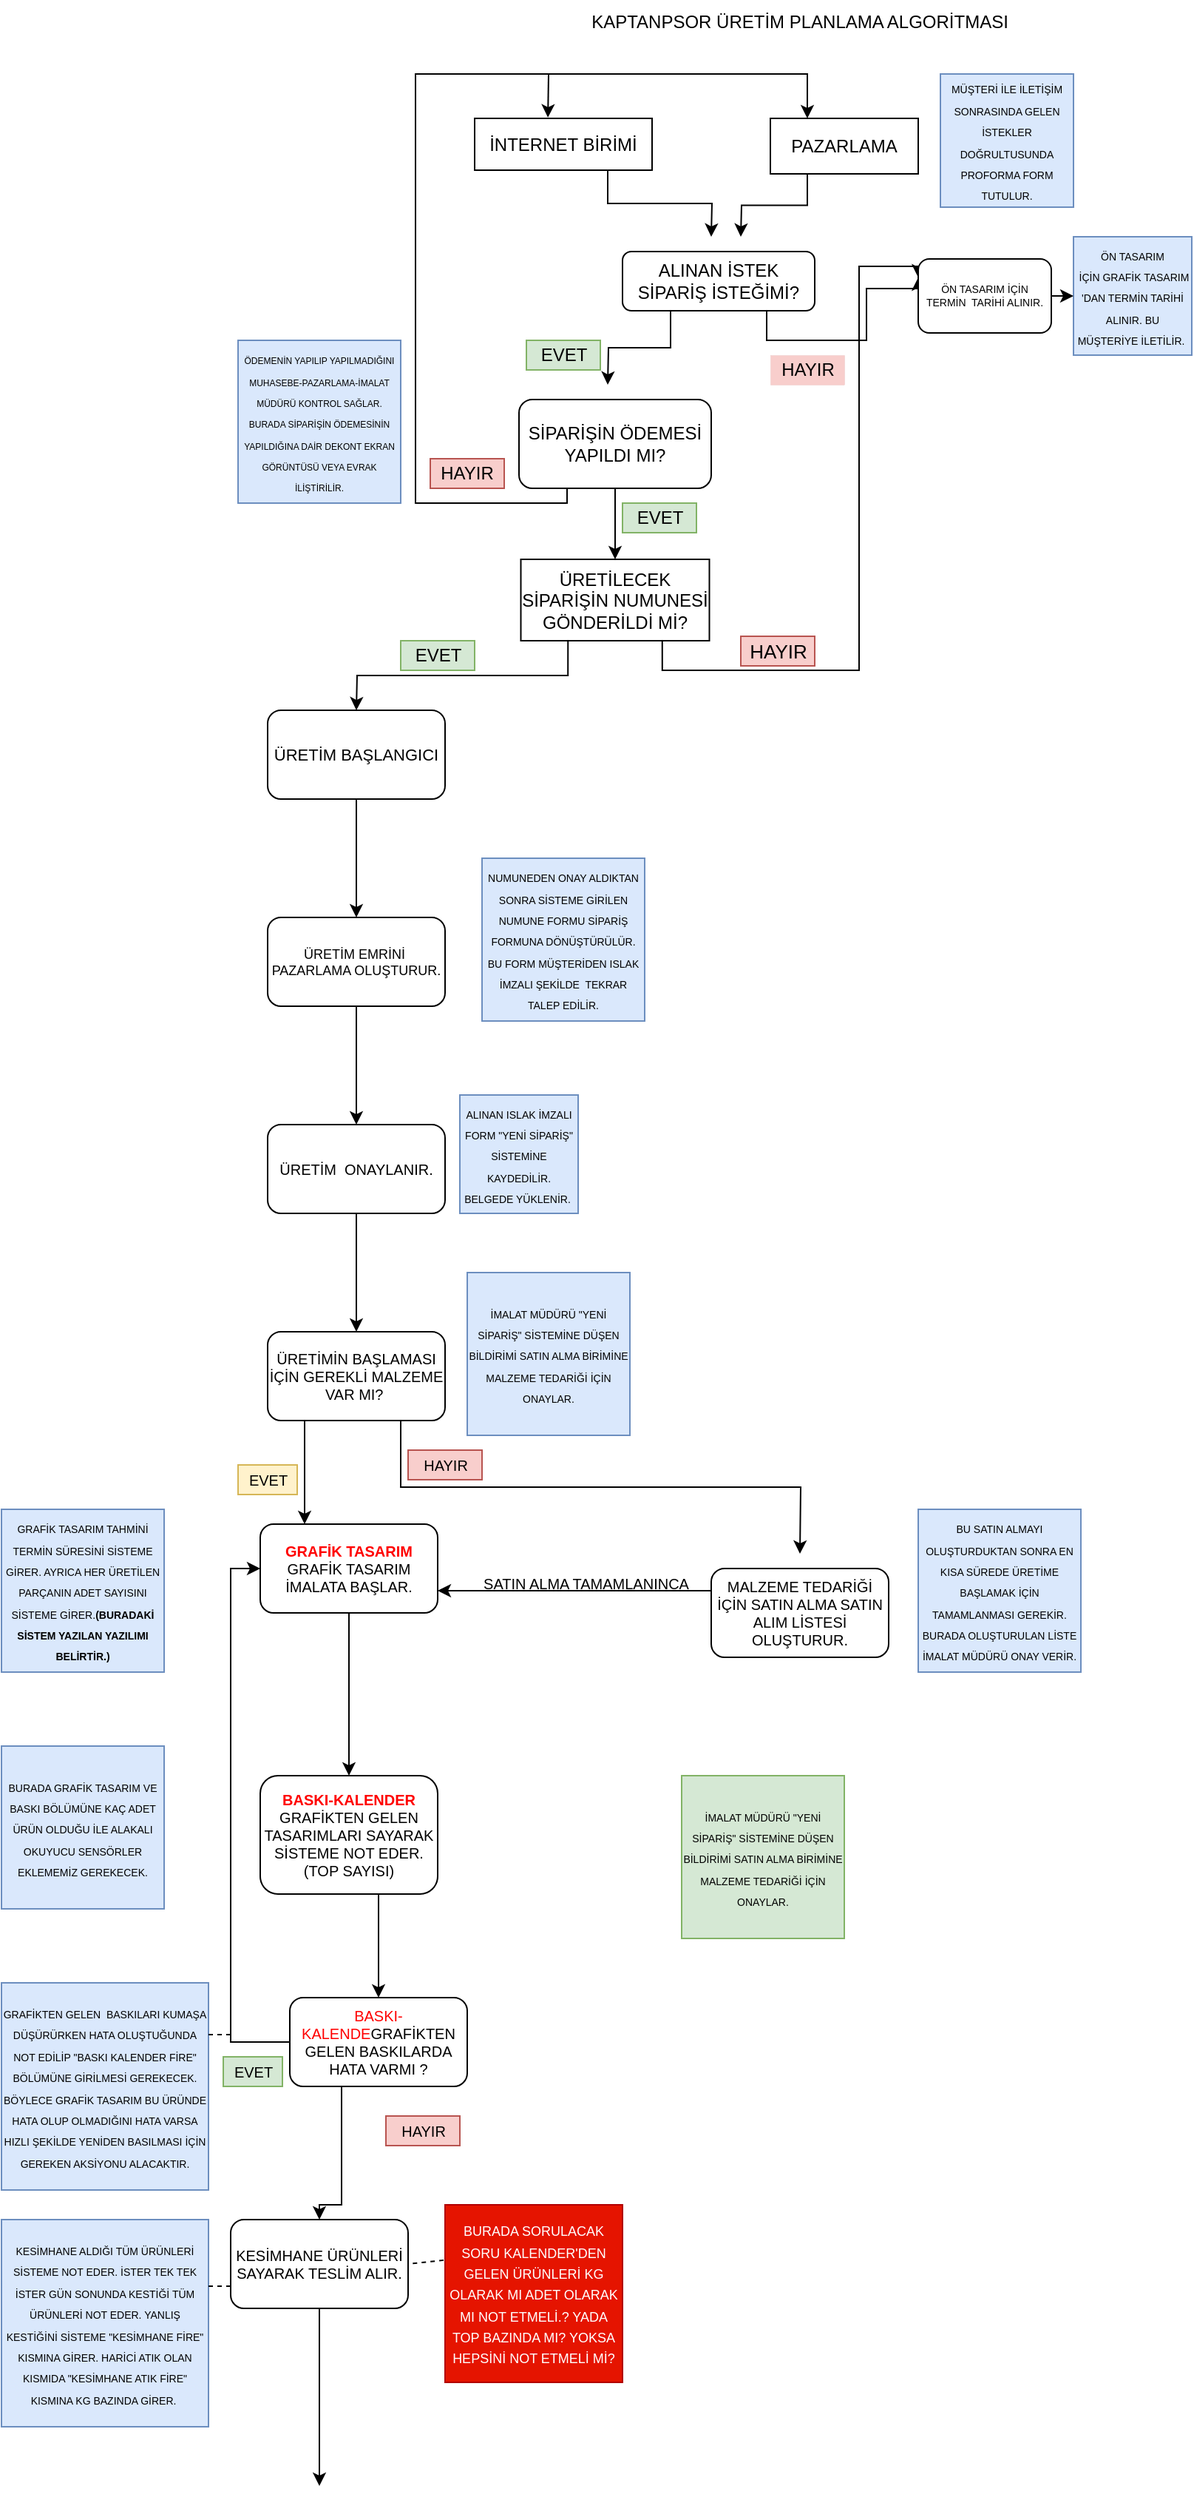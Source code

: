<mxfile version="15.9.1" type="github" pages="2">
  <diagram name="Page-1" id="edf60f1a-56cd-e834-aa8a-f176f3a09ee4">
    <mxGraphModel dx="1021" dy="585" grid="1" gridSize="10" guides="1" tooltips="1" connect="1" arrows="1" fold="1" page="1" pageScale="1" pageWidth="827" pageHeight="1169" background="none" math="0" shadow="0">
      <root>
        <mxCell id="0" />
        <mxCell id="1" parent="0" />
        <mxCell id="hxnvGN7nutHtc66c366s-6" value="KAPTANPSOR ÜRETİM PLANLAMA ALGORİTMASI" style="text;html=1;strokeColor=none;fillColor=none;align=center;verticalAlign=middle;whiteSpace=wrap;rounded=0;" vertex="1" parent="1">
          <mxGeometry x="365" y="20" width="370" height="30" as="geometry" />
        </mxCell>
        <mxCell id="hxnvGN7nutHtc66c366s-13" style="edgeStyle=orthogonalEdgeStyle;rounded=0;orthogonalLoop=1;jettySize=auto;html=1;exitX=0.25;exitY=1;exitDx=0;exitDy=0;" edge="1" parent="1" source="hxnvGN7nutHtc66c366s-8">
          <mxGeometry relative="1" as="geometry">
            <mxPoint x="510" y="180" as="targetPoint" />
          </mxGeometry>
        </mxCell>
        <mxCell id="hxnvGN7nutHtc66c366s-8" value="PAZARLAMA&lt;br&gt;" style="rounded=0;whiteSpace=wrap;html=1;" vertex="1" parent="1">
          <mxGeometry x="530" y="100" width="100" height="37.5" as="geometry" />
        </mxCell>
        <mxCell id="hxnvGN7nutHtc66c366s-12" style="edgeStyle=orthogonalEdgeStyle;rounded=0;orthogonalLoop=1;jettySize=auto;html=1;exitX=0.75;exitY=1;exitDx=0;exitDy=0;" edge="1" parent="1" source="hxnvGN7nutHtc66c366s-9">
          <mxGeometry relative="1" as="geometry">
            <mxPoint x="490" y="180" as="targetPoint" />
          </mxGeometry>
        </mxCell>
        <mxCell id="hxnvGN7nutHtc66c366s-9" value="İNTERNET BİRİMİ" style="rounded=0;whiteSpace=wrap;html=1;" vertex="1" parent="1">
          <mxGeometry x="330" y="100" width="120" height="35" as="geometry" />
        </mxCell>
        <mxCell id="hxnvGN7nutHtc66c366s-17" style="edgeStyle=orthogonalEdgeStyle;rounded=0;orthogonalLoop=1;jettySize=auto;html=1;exitX=0.25;exitY=1;exitDx=0;exitDy=0;" edge="1" parent="1" source="hxnvGN7nutHtc66c366s-16">
          <mxGeometry relative="1" as="geometry">
            <mxPoint x="420" y="280" as="targetPoint" />
          </mxGeometry>
        </mxCell>
        <mxCell id="hxnvGN7nutHtc66c366s-53" style="edgeStyle=orthogonalEdgeStyle;rounded=0;orthogonalLoop=1;jettySize=auto;html=1;exitX=0.75;exitY=1;exitDx=0;exitDy=0;entryX=0;entryY=0.25;entryDx=0;entryDy=0;fontSize=6;" edge="1" parent="1" source="hxnvGN7nutHtc66c366s-16" target="hxnvGN7nutHtc66c366s-38">
          <mxGeometry relative="1" as="geometry">
            <Array as="points">
              <mxPoint x="528" y="250" />
              <mxPoint x="595" y="250" />
              <mxPoint x="595" y="215" />
              <mxPoint x="630" y="215" />
            </Array>
          </mxGeometry>
        </mxCell>
        <mxCell id="hxnvGN7nutHtc66c366s-16" value="ALINAN İSTEK SİPARİŞ İSTEĞİMİ?" style="rounded=1;whiteSpace=wrap;html=1;" vertex="1" parent="1">
          <mxGeometry x="430" y="190" width="130" height="40" as="geometry" />
        </mxCell>
        <mxCell id="hxnvGN7nutHtc66c366s-20" value="EVET" style="text;html=1;align=center;verticalAlign=middle;resizable=0;points=[];autosize=1;strokeColor=#82b366;fillColor=#d5e8d4;" vertex="1" parent="1">
          <mxGeometry x="365" y="250" width="50" height="20" as="geometry" />
        </mxCell>
        <mxCell id="hxnvGN7nutHtc66c366s-21" value="HAYIR" style="text;html=1;align=center;verticalAlign=middle;resizable=0;points=[];autosize=1;strokeColor=#b85450;fillColor=#f8cecc;strokeWidth=0;" vertex="1" parent="1">
          <mxGeometry x="530" y="260" width="50" height="20" as="geometry" />
        </mxCell>
        <mxCell id="hxnvGN7nutHtc66c366s-24" style="edgeStyle=orthogonalEdgeStyle;rounded=0;orthogonalLoop=1;jettySize=auto;html=1;exitX=0.25;exitY=0;exitDx=0;exitDy=0;entryX=0.25;entryY=0;entryDx=0;entryDy=0;" edge="1" parent="1" source="hxnvGN7nutHtc66c366s-23" target="hxnvGN7nutHtc66c366s-8">
          <mxGeometry relative="1" as="geometry">
            <Array as="points">
              <mxPoint x="393" y="360" />
              <mxPoint x="290" y="360" />
              <mxPoint x="290" y="70" />
              <mxPoint x="555" y="70" />
            </Array>
          </mxGeometry>
        </mxCell>
        <mxCell id="hxnvGN7nutHtc66c366s-30" style="edgeStyle=orthogonalEdgeStyle;rounded=0;orthogonalLoop=1;jettySize=auto;html=1;exitX=0.5;exitY=1;exitDx=0;exitDy=0;entryX=0.5;entryY=0;entryDx=0;entryDy=0;" edge="1" parent="1" source="hxnvGN7nutHtc66c366s-23" target="hxnvGN7nutHtc66c366s-29">
          <mxGeometry relative="1" as="geometry" />
        </mxCell>
        <mxCell id="hxnvGN7nutHtc66c366s-23" value="SİPARİŞİN ÖDEMESİ YAPILDI MI?" style="rounded=1;whiteSpace=wrap;html=1;" vertex="1" parent="1">
          <mxGeometry x="360" y="290" width="130" height="60" as="geometry" />
        </mxCell>
        <mxCell id="hxnvGN7nutHtc66c366s-25" value="HAYIR" style="text;html=1;strokeColor=#b85450;fillColor=#f8cecc;align=center;verticalAlign=middle;whiteSpace=wrap;rounded=0;" vertex="1" parent="1">
          <mxGeometry x="300" y="330" width="50" height="20" as="geometry" />
        </mxCell>
        <mxCell id="hxnvGN7nutHtc66c366s-55" style="edgeStyle=orthogonalEdgeStyle;rounded=0;orthogonalLoop=1;jettySize=auto;html=1;exitX=0.75;exitY=1;exitDx=0;exitDy=0;fontSize=6;entryX=0;entryY=0.25;entryDx=0;entryDy=0;" edge="1" parent="1" source="hxnvGN7nutHtc66c366s-29" target="hxnvGN7nutHtc66c366s-38">
          <mxGeometry relative="1" as="geometry">
            <mxPoint x="730" y="200" as="targetPoint" />
            <Array as="points">
              <mxPoint x="457" y="473" />
              <mxPoint x="590" y="473" />
              <mxPoint x="590" y="200" />
              <mxPoint x="630" y="200" />
            </Array>
          </mxGeometry>
        </mxCell>
        <mxCell id="hxnvGN7nutHtc66c366s-56" style="edgeStyle=orthogonalEdgeStyle;rounded=0;orthogonalLoop=1;jettySize=auto;html=1;exitX=0.25;exitY=1;exitDx=0;exitDy=0;fontSize=6;" edge="1" parent="1" source="hxnvGN7nutHtc66c366s-29">
          <mxGeometry relative="1" as="geometry">
            <mxPoint x="250" y="500" as="targetPoint" />
          </mxGeometry>
        </mxCell>
        <mxCell id="hxnvGN7nutHtc66c366s-29" value="ÜRETİLECEK SİPARİŞİN NUMUNESİ GÖNDERİLDİ Mİ?" style="whiteSpace=wrap;html=1;" vertex="1" parent="1">
          <mxGeometry x="361.25" y="398" width="127.5" height="55" as="geometry" />
        </mxCell>
        <mxCell id="hxnvGN7nutHtc66c366s-31" value="EVET" style="text;html=1;align=center;verticalAlign=middle;resizable=0;points=[];autosize=1;strokeColor=#82b366;fillColor=#d5e8d4;" vertex="1" parent="1">
          <mxGeometry x="430" y="360" width="50" height="20" as="geometry" />
        </mxCell>
        <mxCell id="hxnvGN7nutHtc66c366s-33" value="" style="endArrow=classic;html=1;rounded=0;entryX=0.413;entryY=-0.017;entryDx=0;entryDy=0;entryPerimeter=0;" edge="1" parent="1" target="hxnvGN7nutHtc66c366s-9">
          <mxGeometry width="50" height="50" relative="1" as="geometry">
            <mxPoint x="380" y="70" as="sourcePoint" />
            <mxPoint x="560" y="240" as="targetPoint" />
          </mxGeometry>
        </mxCell>
        <mxCell id="hxnvGN7nutHtc66c366s-34" value="&lt;font style=&quot;font-size: 6px&quot;&gt;ÖDEMENİN YAPILIP YAPILMADIĞINI MUHASEBE-PAZARLAMA-İMALAT MÜDÜRÜ KONTROL SAĞLAR. BURADA SİPARİŞİN ÖDEMESİNİN YAPILDIĞINA DAİR DEKONT EKRAN GÖRÜNTÜSÜ VEYA EVRAK İLİŞTİRİLİR.&lt;/font&gt;" style="whiteSpace=wrap;html=1;aspect=fixed;fillColor=#dae8fc;strokeColor=#6c8ebf;" vertex="1" parent="1">
          <mxGeometry x="170" y="250" width="110" height="110" as="geometry" />
        </mxCell>
        <mxCell id="hxnvGN7nutHtc66c366s-38" value="ÖN TASARIM İÇİN TERMİN&amp;nbsp; TARİHİ ALINIR." style="rounded=1;whiteSpace=wrap;html=1;fontSize=7;" vertex="1" parent="1">
          <mxGeometry x="630" y="195" width="90" height="50" as="geometry" />
        </mxCell>
        <mxCell id="hxnvGN7nutHtc66c366s-44" value="&lt;font style=&quot;font-size: 7px&quot;&gt;ÖN TASARIM&lt;br&gt;&amp;nbsp;İÇİN GRAFİK TASARIM &#39;DAN TERMİN TARİHİ ALINIR. BU MÜŞTERİYE İLETİLİR.&amp;nbsp;&lt;/font&gt;" style="whiteSpace=wrap;html=1;aspect=fixed;fillColor=#dae8fc;strokeColor=#6c8ebf;" vertex="1" parent="1">
          <mxGeometry x="735" y="180" width="80" height="80" as="geometry" />
        </mxCell>
        <mxCell id="hxnvGN7nutHtc66c366s-45" value="&lt;font style=&quot;font-size: 13px&quot;&gt;HAYIR&lt;/font&gt;" style="text;html=1;align=center;verticalAlign=middle;resizable=0;points=[];autosize=1;strokeColor=#b85450;fillColor=#f8cecc;fontSize=7;" vertex="1" parent="1">
          <mxGeometry x="510" y="450" width="50" height="20" as="geometry" />
        </mxCell>
        <mxCell id="hxnvGN7nutHtc66c366s-47" value="" style="endArrow=classic;html=1;rounded=0;fontSize=13;exitX=1;exitY=0.5;exitDx=0;exitDy=0;" edge="1" parent="1" source="hxnvGN7nutHtc66c366s-38" target="hxnvGN7nutHtc66c366s-44">
          <mxGeometry width="50" height="50" relative="1" as="geometry">
            <mxPoint x="405" y="380" as="sourcePoint" />
            <mxPoint x="455" y="330" as="targetPoint" />
          </mxGeometry>
        </mxCell>
        <mxCell id="hxnvGN7nutHtc66c366s-57" value="EVET" style="text;html=1;align=center;verticalAlign=middle;resizable=0;points=[];autosize=1;strokeColor=#82b366;fillColor=#d5e8d4;" vertex="1" parent="1">
          <mxGeometry x="280" y="453" width="50" height="20" as="geometry" />
        </mxCell>
        <mxCell id="hxnvGN7nutHtc66c366s-60" value="" style="edgeStyle=orthogonalEdgeStyle;rounded=0;orthogonalLoop=1;jettySize=auto;html=1;fontSize=11;" edge="1" parent="1" source="hxnvGN7nutHtc66c366s-58" target="hxnvGN7nutHtc66c366s-59">
          <mxGeometry relative="1" as="geometry" />
        </mxCell>
        <mxCell id="hxnvGN7nutHtc66c366s-58" value="&lt;font style=&quot;font-size: 11px&quot;&gt;ÜRETİM BAŞLANGICI&lt;/font&gt;" style="rounded=1;whiteSpace=wrap;html=1;fontSize=6;" vertex="1" parent="1">
          <mxGeometry x="190" y="500" width="120" height="60" as="geometry" />
        </mxCell>
        <mxCell id="hxnvGN7nutHtc66c366s-62" value="" style="edgeStyle=orthogonalEdgeStyle;rounded=0;orthogonalLoop=1;jettySize=auto;html=1;fontSize=9;" edge="1" parent="1" source="hxnvGN7nutHtc66c366s-59" target="hxnvGN7nutHtc66c366s-61">
          <mxGeometry relative="1" as="geometry" />
        </mxCell>
        <mxCell id="hxnvGN7nutHtc66c366s-59" value="&lt;font style=&quot;font-size: 9px&quot;&gt;ÜRETİM EMRİNİ&amp;nbsp; PAZARLAMA OLUŞTURUR.&lt;/font&gt;" style="whiteSpace=wrap;html=1;rounded=1;fontSize=6;" vertex="1" parent="1">
          <mxGeometry x="190" y="640" width="120" height="60" as="geometry" />
        </mxCell>
        <mxCell id="gYenym_qDPM7HBAAErkC-6" style="edgeStyle=orthogonalEdgeStyle;rounded=0;orthogonalLoop=1;jettySize=auto;html=1;exitX=0.5;exitY=1;exitDx=0;exitDy=0;fontSize=10;" edge="1" parent="1" source="hxnvGN7nutHtc66c366s-61">
          <mxGeometry relative="1" as="geometry">
            <mxPoint x="250" y="920" as="targetPoint" />
          </mxGeometry>
        </mxCell>
        <mxCell id="hxnvGN7nutHtc66c366s-61" value="&lt;font style=&quot;font-size: 10px&quot;&gt;ÜRETİM&amp;nbsp; ONAYLANIR.&lt;/font&gt;" style="whiteSpace=wrap;html=1;rounded=1;fontSize=6;" vertex="1" parent="1">
          <mxGeometry x="190" y="780" width="120" height="60" as="geometry" />
        </mxCell>
        <mxCell id="gYenym_qDPM7HBAAErkC-1" value="&lt;span style=&quot;font-size: 7px&quot;&gt;NUMUNEDEN ONAY ALDIKTAN SONRA SİSTEME GİRİLEN NUMUNE FORMU SİPARİŞ FORMUNA DÖNÜŞTÜRÜLÜR. BU FORM MÜŞTERİDEN ISLAK İMZALI ŞEKİLDE&amp;nbsp; TEKRAR TALEP EDİLİR.&lt;/span&gt;" style="whiteSpace=wrap;html=1;aspect=fixed;fillColor=#dae8fc;strokeColor=#6c8ebf;" vertex="1" parent="1">
          <mxGeometry x="335" y="600" width="110" height="110" as="geometry" />
        </mxCell>
        <mxCell id="gYenym_qDPM7HBAAErkC-2" value="&lt;font style=&quot;font-size: 7px&quot;&gt;MÜŞTERİ İLE İLETİŞİM SONRASINDA GELEN İSTEKLER DOĞRULTUSUNDA PROFORMA FORM TUTULUR.&lt;/font&gt;" style="whiteSpace=wrap;html=1;aspect=fixed;fillColor=#dae8fc;strokeColor=#6c8ebf;" vertex="1" parent="1">
          <mxGeometry x="645" y="70" width="90" height="90" as="geometry" />
        </mxCell>
        <mxCell id="gYenym_qDPM7HBAAErkC-3" value="&lt;span style=&quot;font-size: 7px&quot;&gt;ALINAN ISLAK İMZALI FORM &quot;YENİ SİPARİŞ&quot; SİSTEMİNE KAYDEDİLİR. BELGEDE YÜKLENİR.&amp;nbsp;&lt;/span&gt;" style="whiteSpace=wrap;html=1;aspect=fixed;fillColor=#dae8fc;strokeColor=#6c8ebf;" vertex="1" parent="1">
          <mxGeometry x="320" y="760" width="80" height="80" as="geometry" />
        </mxCell>
        <mxCell id="gYenym_qDPM7HBAAErkC-4" value="&lt;span style=&quot;font-size: 7px&quot;&gt;İMALAT MÜDÜRÜ &quot;YENİ SİPARİŞ&quot; SİSTEMİNE DÜŞEN BİLDİRİMİ SATIN ALMA BİRİMİNE MALZEME TEDARİĞİ İÇİN ONAYLAR.&lt;/span&gt;" style="whiteSpace=wrap;html=1;aspect=fixed;fillColor=#dae8fc;strokeColor=#6c8ebf;" vertex="1" parent="1">
          <mxGeometry x="325" y="880" width="110" height="110" as="geometry" />
        </mxCell>
        <mxCell id="gYenym_qDPM7HBAAErkC-8" value="&lt;span style=&quot;font-size: 7px&quot;&gt;İMALAT MÜDÜRÜ &quot;YENİ SİPARİŞ&quot; SİSTEMİNE DÜŞEN BİLDİRİMİ SATIN ALMA BİRİMİNE MALZEME TEDARİĞİ İÇİN ONAYLAR.&lt;/span&gt;" style="whiteSpace=wrap;html=1;aspect=fixed;fillColor=#d5e8d4;strokeColor=#82b366;" vertex="1" parent="1">
          <mxGeometry x="470" y="1220" width="110" height="110" as="geometry" />
        </mxCell>
        <mxCell id="gYenym_qDPM7HBAAErkC-11" style="edgeStyle=orthogonalEdgeStyle;rounded=0;orthogonalLoop=1;jettySize=auto;html=1;exitX=0.25;exitY=1;exitDx=0;exitDy=0;fontSize=10;entryX=0.25;entryY=0;entryDx=0;entryDy=0;" edge="1" parent="1" source="gYenym_qDPM7HBAAErkC-10" target="gYenym_qDPM7HBAAErkC-19">
          <mxGeometry relative="1" as="geometry">
            <mxPoint x="150" y="1040" as="targetPoint" />
            <Array as="points">
              <mxPoint x="215" y="980" />
            </Array>
          </mxGeometry>
        </mxCell>
        <mxCell id="gYenym_qDPM7HBAAErkC-12" style="edgeStyle=orthogonalEdgeStyle;rounded=0;orthogonalLoop=1;jettySize=auto;html=1;exitX=0.75;exitY=1;exitDx=0;exitDy=0;fontSize=10;" edge="1" parent="1" source="gYenym_qDPM7HBAAErkC-10">
          <mxGeometry relative="1" as="geometry">
            <mxPoint x="550" y="1070" as="targetPoint" />
          </mxGeometry>
        </mxCell>
        <mxCell id="gYenym_qDPM7HBAAErkC-10" value="&lt;span style=&quot;font-size: 10px&quot;&gt;ÜRETİMİN BAŞLAMASI İÇİN GEREKLİ MALZEME VAR MI?&amp;nbsp;&lt;/span&gt;" style="whiteSpace=wrap;html=1;rounded=1;fontSize=6;" vertex="1" parent="1">
          <mxGeometry x="190" y="920" width="120" height="60" as="geometry" />
        </mxCell>
        <mxCell id="gYenym_qDPM7HBAAErkC-13" value="EVET" style="text;html=1;align=center;verticalAlign=middle;resizable=0;points=[];autosize=1;strokeColor=#d6b656;fillColor=#fff2cc;fontSize=10;" vertex="1" parent="1">
          <mxGeometry x="170" y="1010" width="40" height="20" as="geometry" />
        </mxCell>
        <mxCell id="gYenym_qDPM7HBAAErkC-14" value="HAYIR" style="text;html=1;align=center;verticalAlign=middle;resizable=0;points=[];autosize=1;strokeColor=#b85450;fillColor=#f8cecc;fontSize=10;" vertex="1" parent="1">
          <mxGeometry x="285" y="1000" width="50" height="20" as="geometry" />
        </mxCell>
        <mxCell id="gYenym_qDPM7HBAAErkC-17" style="edgeStyle=orthogonalEdgeStyle;rounded=0;orthogonalLoop=1;jettySize=auto;html=1;exitX=0;exitY=0.25;exitDx=0;exitDy=0;fontSize=10;entryX=1;entryY=0.75;entryDx=0;entryDy=0;" edge="1" parent="1" source="gYenym_qDPM7HBAAErkC-15" target="gYenym_qDPM7HBAAErkC-19">
          <mxGeometry relative="1" as="geometry">
            <mxPoint x="320" y="1110" as="targetPoint" />
            <Array as="points">
              <mxPoint x="360" y="1095" />
              <mxPoint x="360" y="1095" />
            </Array>
          </mxGeometry>
        </mxCell>
        <mxCell id="gYenym_qDPM7HBAAErkC-15" value="&lt;span style=&quot;font-size: 10px&quot;&gt;MALZEME TEDARİĞİ İÇİN SATIN ALMA SATIN ALIM LİSTESİ OLUŞTURUR.&lt;/span&gt;" style="whiteSpace=wrap;html=1;rounded=1;fontSize=6;" vertex="1" parent="1">
          <mxGeometry x="490" y="1080" width="120" height="60" as="geometry" />
        </mxCell>
        <mxCell id="gYenym_qDPM7HBAAErkC-16" value="&lt;span style=&quot;font-size: 7px&quot;&gt;BU SATIN ALMAYI OLUŞTURDUKTAN SONRA EN KISA SÜREDE ÜRETİME BAŞLAMAK İÇİN TAMAMLANMASI GEREKİR. BURADA OLUŞTURULAN LİSTE İMALAT MÜDÜRÜ ONAY VERİR.&lt;/span&gt;" style="whiteSpace=wrap;html=1;aspect=fixed;fillColor=#dae8fc;strokeColor=#6c8ebf;" vertex="1" parent="1">
          <mxGeometry x="630" y="1040" width="110" height="110" as="geometry" />
        </mxCell>
        <mxCell id="gYenym_qDPM7HBAAErkC-18" value="SATIN ALMA TAMAMLANINCA" style="text;html=1;align=center;verticalAlign=middle;resizable=0;points=[];autosize=1;strokeColor=none;fillColor=none;fontSize=10;" vertex="1" parent="1">
          <mxGeometry x="330" y="1080" width="150" height="20" as="geometry" />
        </mxCell>
        <mxCell id="gYenym_qDPM7HBAAErkC-23" style="edgeStyle=orthogonalEdgeStyle;rounded=0;orthogonalLoop=1;jettySize=auto;html=1;exitX=0.5;exitY=1;exitDx=0;exitDy=0;fontSize=10;" edge="1" parent="1" source="gYenym_qDPM7HBAAErkC-19" target="gYenym_qDPM7HBAAErkC-21">
          <mxGeometry relative="1" as="geometry" />
        </mxCell>
        <mxCell id="gYenym_qDPM7HBAAErkC-19" value="&lt;span style=&quot;font-size: 10px&quot;&gt;&lt;b&gt;&lt;font color=&quot;#ff0000&quot;&gt;GRAFİK TASARIM&lt;br&gt;&lt;/font&gt;&lt;/b&gt;GRAFİK TASARIM İMALATA BAŞLAR.&lt;/span&gt;" style="whiteSpace=wrap;html=1;rounded=1;fontSize=6;" vertex="1" parent="1">
          <mxGeometry x="185" y="1050" width="120" height="60" as="geometry" />
        </mxCell>
        <mxCell id="gYenym_qDPM7HBAAErkC-20" value="&lt;span style=&quot;font-size: 7px&quot;&gt;GRAFİK TASARIM TAHMİNİ TERMİN SÜRESİNİ SİSTEME GİRER. AYRICA HER ÜRETİLEN PARÇANIN ADET SAYISINI SİSTEME GİRER.&lt;b&gt;(BURADAKİ SİSTEM YAZILAN YAZILIMI BELİRTİR.)&lt;/b&gt;&lt;/span&gt;" style="whiteSpace=wrap;html=1;aspect=fixed;fillColor=#dae8fc;strokeColor=#6c8ebf;" vertex="1" parent="1">
          <mxGeometry x="10" y="1040" width="110" height="110" as="geometry" />
        </mxCell>
        <mxCell id="gYenym_qDPM7HBAAErkC-25" style="edgeStyle=orthogonalEdgeStyle;rounded=0;orthogonalLoop=1;jettySize=auto;html=1;exitX=0.5;exitY=1;exitDx=0;exitDy=0;fontSize=10;entryX=0.5;entryY=0;entryDx=0;entryDy=0;" edge="1" parent="1" source="gYenym_qDPM7HBAAErkC-21" target="gYenym_qDPM7HBAAErkC-26">
          <mxGeometry relative="1" as="geometry">
            <mxPoint x="220" y="1368" as="targetPoint" />
            <Array as="points">
              <mxPoint x="265" y="1280" />
            </Array>
          </mxGeometry>
        </mxCell>
        <mxCell id="gYenym_qDPM7HBAAErkC-21" value="&lt;span style=&quot;font-size: 10px&quot;&gt;&lt;b&gt;&lt;font color=&quot;#ff0000&quot;&gt;BASKI-KALENDER&lt;br&gt;&lt;/font&gt;&lt;/b&gt;GRAFİKTEN GELEN TASARIMLARI SAYARAK SİSTEME NOT EDER.(TOP SAYISI)&lt;/span&gt;" style="whiteSpace=wrap;html=1;rounded=1;fontSize=6;" vertex="1" parent="1">
          <mxGeometry x="185" y="1220" width="120" height="80" as="geometry" />
        </mxCell>
        <mxCell id="gYenym_qDPM7HBAAErkC-24" value="&lt;span style=&quot;font-size: 7px&quot;&gt;BURADA GRAFİK TASARIM VE BASKI BÖLÜMÜNE KAÇ ADET ÜRÜN OLDUĞU İLE ALAKALI OKUYUCU SENSÖRLER EKLEMEMİZ GEREKECEK.&lt;/span&gt;" style="whiteSpace=wrap;html=1;aspect=fixed;fillColor=#dae8fc;strokeColor=#6c8ebf;" vertex="1" parent="1">
          <mxGeometry x="10" y="1200" width="110" height="110" as="geometry" />
        </mxCell>
        <mxCell id="gYenym_qDPM7HBAAErkC-27" style="edgeStyle=orthogonalEdgeStyle;rounded=0;orthogonalLoop=1;jettySize=auto;html=1;exitX=0;exitY=0.5;exitDx=0;exitDy=0;entryX=0;entryY=0.5;entryDx=0;entryDy=0;fontSize=10;" edge="1" parent="1" source="gYenym_qDPM7HBAAErkC-26" target="gYenym_qDPM7HBAAErkC-19">
          <mxGeometry relative="1" as="geometry" />
        </mxCell>
        <mxCell id="gYenym_qDPM7HBAAErkC-30" style="edgeStyle=orthogonalEdgeStyle;rounded=0;orthogonalLoop=1;jettySize=auto;html=1;exitX=0.5;exitY=1;exitDx=0;exitDy=0;fontSize=10;entryX=0.5;entryY=0;entryDx=0;entryDy=0;" edge="1" parent="1" source="gYenym_qDPM7HBAAErkC-26" target="gYenym_qDPM7HBAAErkC-33">
          <mxGeometry relative="1" as="geometry">
            <mxPoint x="220" y="1510" as="targetPoint" />
            <Array as="points">
              <mxPoint x="240" y="1430" />
              <mxPoint x="240" y="1510" />
              <mxPoint x="225" y="1510" />
            </Array>
          </mxGeometry>
        </mxCell>
        <mxCell id="gYenym_qDPM7HBAAErkC-26" value="&lt;font color=&quot;#ff0000&quot;&gt;BASKI-KALENDE&lt;/font&gt;GRAFİKTEN GELEN BASKILARDA HATA VARMI ?" style="rounded=1;whiteSpace=wrap;html=1;fontSize=10;" vertex="1" parent="1">
          <mxGeometry x="205" y="1370" width="120" height="60" as="geometry" />
        </mxCell>
        <mxCell id="gYenym_qDPM7HBAAErkC-28" value="EVET" style="text;html=1;align=center;verticalAlign=middle;resizable=0;points=[];autosize=1;strokeColor=#82b366;fillColor=#d5e8d4;fontSize=10;" vertex="1" parent="1">
          <mxGeometry x="160" y="1410" width="40" height="20" as="geometry" />
        </mxCell>
        <mxCell id="gYenym_qDPM7HBAAErkC-29" value="&lt;span style=&quot;font-size: 7px&quot;&gt;GRAFİKTEN GELEN&amp;nbsp; BASKILARI KUMAŞA DÜŞÜRÜRKEN HATA OLUŞTUĞUNDA NOT EDİLİP &quot;BASKI KALENDER FİRE&quot; BÖLÜMÜNE GİRİLMESİ GEREKECEK. BÖYLECE GRAFİK TASARIM BU ÜRÜNDE HATA OLUP OLMADIĞINI HATA VARSA HIZLI ŞEKİLDE YENİDEN BASILMASI İÇİN GEREKEN AKSİYONU ALACAKTIR.&lt;/span&gt;" style="whiteSpace=wrap;html=1;aspect=fixed;fillColor=#dae8fc;strokeColor=#6c8ebf;" vertex="1" parent="1">
          <mxGeometry x="10" y="1360" width="140" height="140" as="geometry" />
        </mxCell>
        <mxCell id="gYenym_qDPM7HBAAErkC-31" value="HAYIR" style="text;html=1;align=center;verticalAlign=middle;resizable=0;points=[];autosize=1;strokeColor=#b85450;fillColor=#f8cecc;fontSize=10;" vertex="1" parent="1">
          <mxGeometry x="270" y="1450" width="50" height="20" as="geometry" />
        </mxCell>
        <mxCell id="gYenym_qDPM7HBAAErkC-45" style="edgeStyle=orthogonalEdgeStyle;rounded=0;orthogonalLoop=1;jettySize=auto;html=1;exitX=0.5;exitY=1;exitDx=0;exitDy=0;fontSize=9;" edge="1" parent="1" source="gYenym_qDPM7HBAAErkC-33">
          <mxGeometry relative="1" as="geometry">
            <mxPoint x="225" y="1700" as="targetPoint" />
          </mxGeometry>
        </mxCell>
        <mxCell id="gYenym_qDPM7HBAAErkC-33" value="KESİMHANE ÜRÜNLERİ SAYARAK TESLİM ALIR." style="rounded=1;whiteSpace=wrap;html=1;fontSize=10;arcSize=15;" vertex="1" parent="1">
          <mxGeometry x="165" y="1520" width="120" height="60" as="geometry" />
        </mxCell>
        <mxCell id="gYenym_qDPM7HBAAErkC-38" value="" style="endArrow=none;dashed=1;html=1;rounded=0;fontSize=10;exitX=1;exitY=0.25;exitDx=0;exitDy=0;" edge="1" parent="1" source="gYenym_qDPM7HBAAErkC-29">
          <mxGeometry width="50" height="50" relative="1" as="geometry">
            <mxPoint x="115" y="1445" as="sourcePoint" />
            <mxPoint x="165" y="1395" as="targetPoint" />
          </mxGeometry>
        </mxCell>
        <mxCell id="gYenym_qDPM7HBAAErkC-39" value="&lt;span style=&quot;font-size: 7px&quot;&gt;KESİMHANE ALDIĞI TÜM ÜRÜNLERİ SİSTEME NOT EDER. İSTER TEK TEK İSTER GÜN SONUNDA KESTİĞİ TÜM ÜRÜNLERİ NOT EDER. YANLIŞ KESTİĞİNİ SİSTEME &quot;KESİMHANE FİRE&quot; KISMINA GİRER. HARİCİ ATIK OLAN KISMIDA &quot;KESİMHANE ATIK FİRE&quot; KISMINA KG BAZINDA GİRER.&amp;nbsp;&lt;/span&gt;" style="whiteSpace=wrap;html=1;aspect=fixed;fillColor=#dae8fc;strokeColor=#6c8ebf;" vertex="1" parent="1">
          <mxGeometry x="10" y="1520" width="140" height="140" as="geometry" />
        </mxCell>
        <mxCell id="gYenym_qDPM7HBAAErkC-41" value="&lt;font style=&quot;font-size: 9px&quot;&gt;BURADA SORULACAK SORU KALENDER&#39;DEN GELEN ÜRÜNLERİ KG OLARAK MI ADET OLARAK MI NOT ETMELİ.? YADA TOP BAZINDA MI? YOKSA HEPSİNİ NOT ETMELİ Mİ?&lt;/font&gt;" style="whiteSpace=wrap;html=1;aspect=fixed;fillColor=#e51400;strokeColor=#B20000;fontColor=#ffffff;" vertex="1" parent="1">
          <mxGeometry x="310" y="1510" width="120" height="120" as="geometry" />
        </mxCell>
        <mxCell id="gYenym_qDPM7HBAAErkC-43" value="" style="endArrow=none;dashed=1;html=1;rounded=0;fontSize=9;entryX=0;entryY=0.75;entryDx=0;entryDy=0;" edge="1" parent="1" target="gYenym_qDPM7HBAAErkC-33">
          <mxGeometry width="50" height="50" relative="1" as="geometry">
            <mxPoint x="150" y="1565" as="sourcePoint" />
            <mxPoint x="420" y="1450" as="targetPoint" />
            <Array as="points" />
          </mxGeometry>
        </mxCell>
        <mxCell id="gYenym_qDPM7HBAAErkC-44" value="" style="endArrow=none;dashed=1;html=1;rounded=0;fontSize=9;entryX=1;entryY=0.5;entryDx=0;entryDy=0;exitX=-0.008;exitY=0.312;exitDx=0;exitDy=0;exitPerimeter=0;" edge="1" parent="1" source="gYenym_qDPM7HBAAErkC-41" target="gYenym_qDPM7HBAAErkC-33">
          <mxGeometry width="50" height="50" relative="1" as="geometry">
            <mxPoint x="410" y="1490" as="sourcePoint" />
            <mxPoint x="430" y="1470" as="targetPoint" />
          </mxGeometry>
        </mxCell>
      </root>
    </mxGraphModel>
  </diagram>
  <diagram id="6jYAcsoSWo4WH1ewiHJJ" name="Page-2">
    <mxGraphModel dx="1038" dy="585" grid="1" gridSize="10" guides="1" tooltips="1" connect="1" arrows="1" fold="1" page="1" pageScale="1" pageWidth="827" pageHeight="1169" math="0" shadow="0">
      <root>
        <mxCell id="KkVWdWLshYME3KPRmLiY-0" />
        <mxCell id="KkVWdWLshYME3KPRmLiY-1" parent="KkVWdWLshYME3KPRmLiY-0" />
      </root>
    </mxGraphModel>
  </diagram>
</mxfile>
